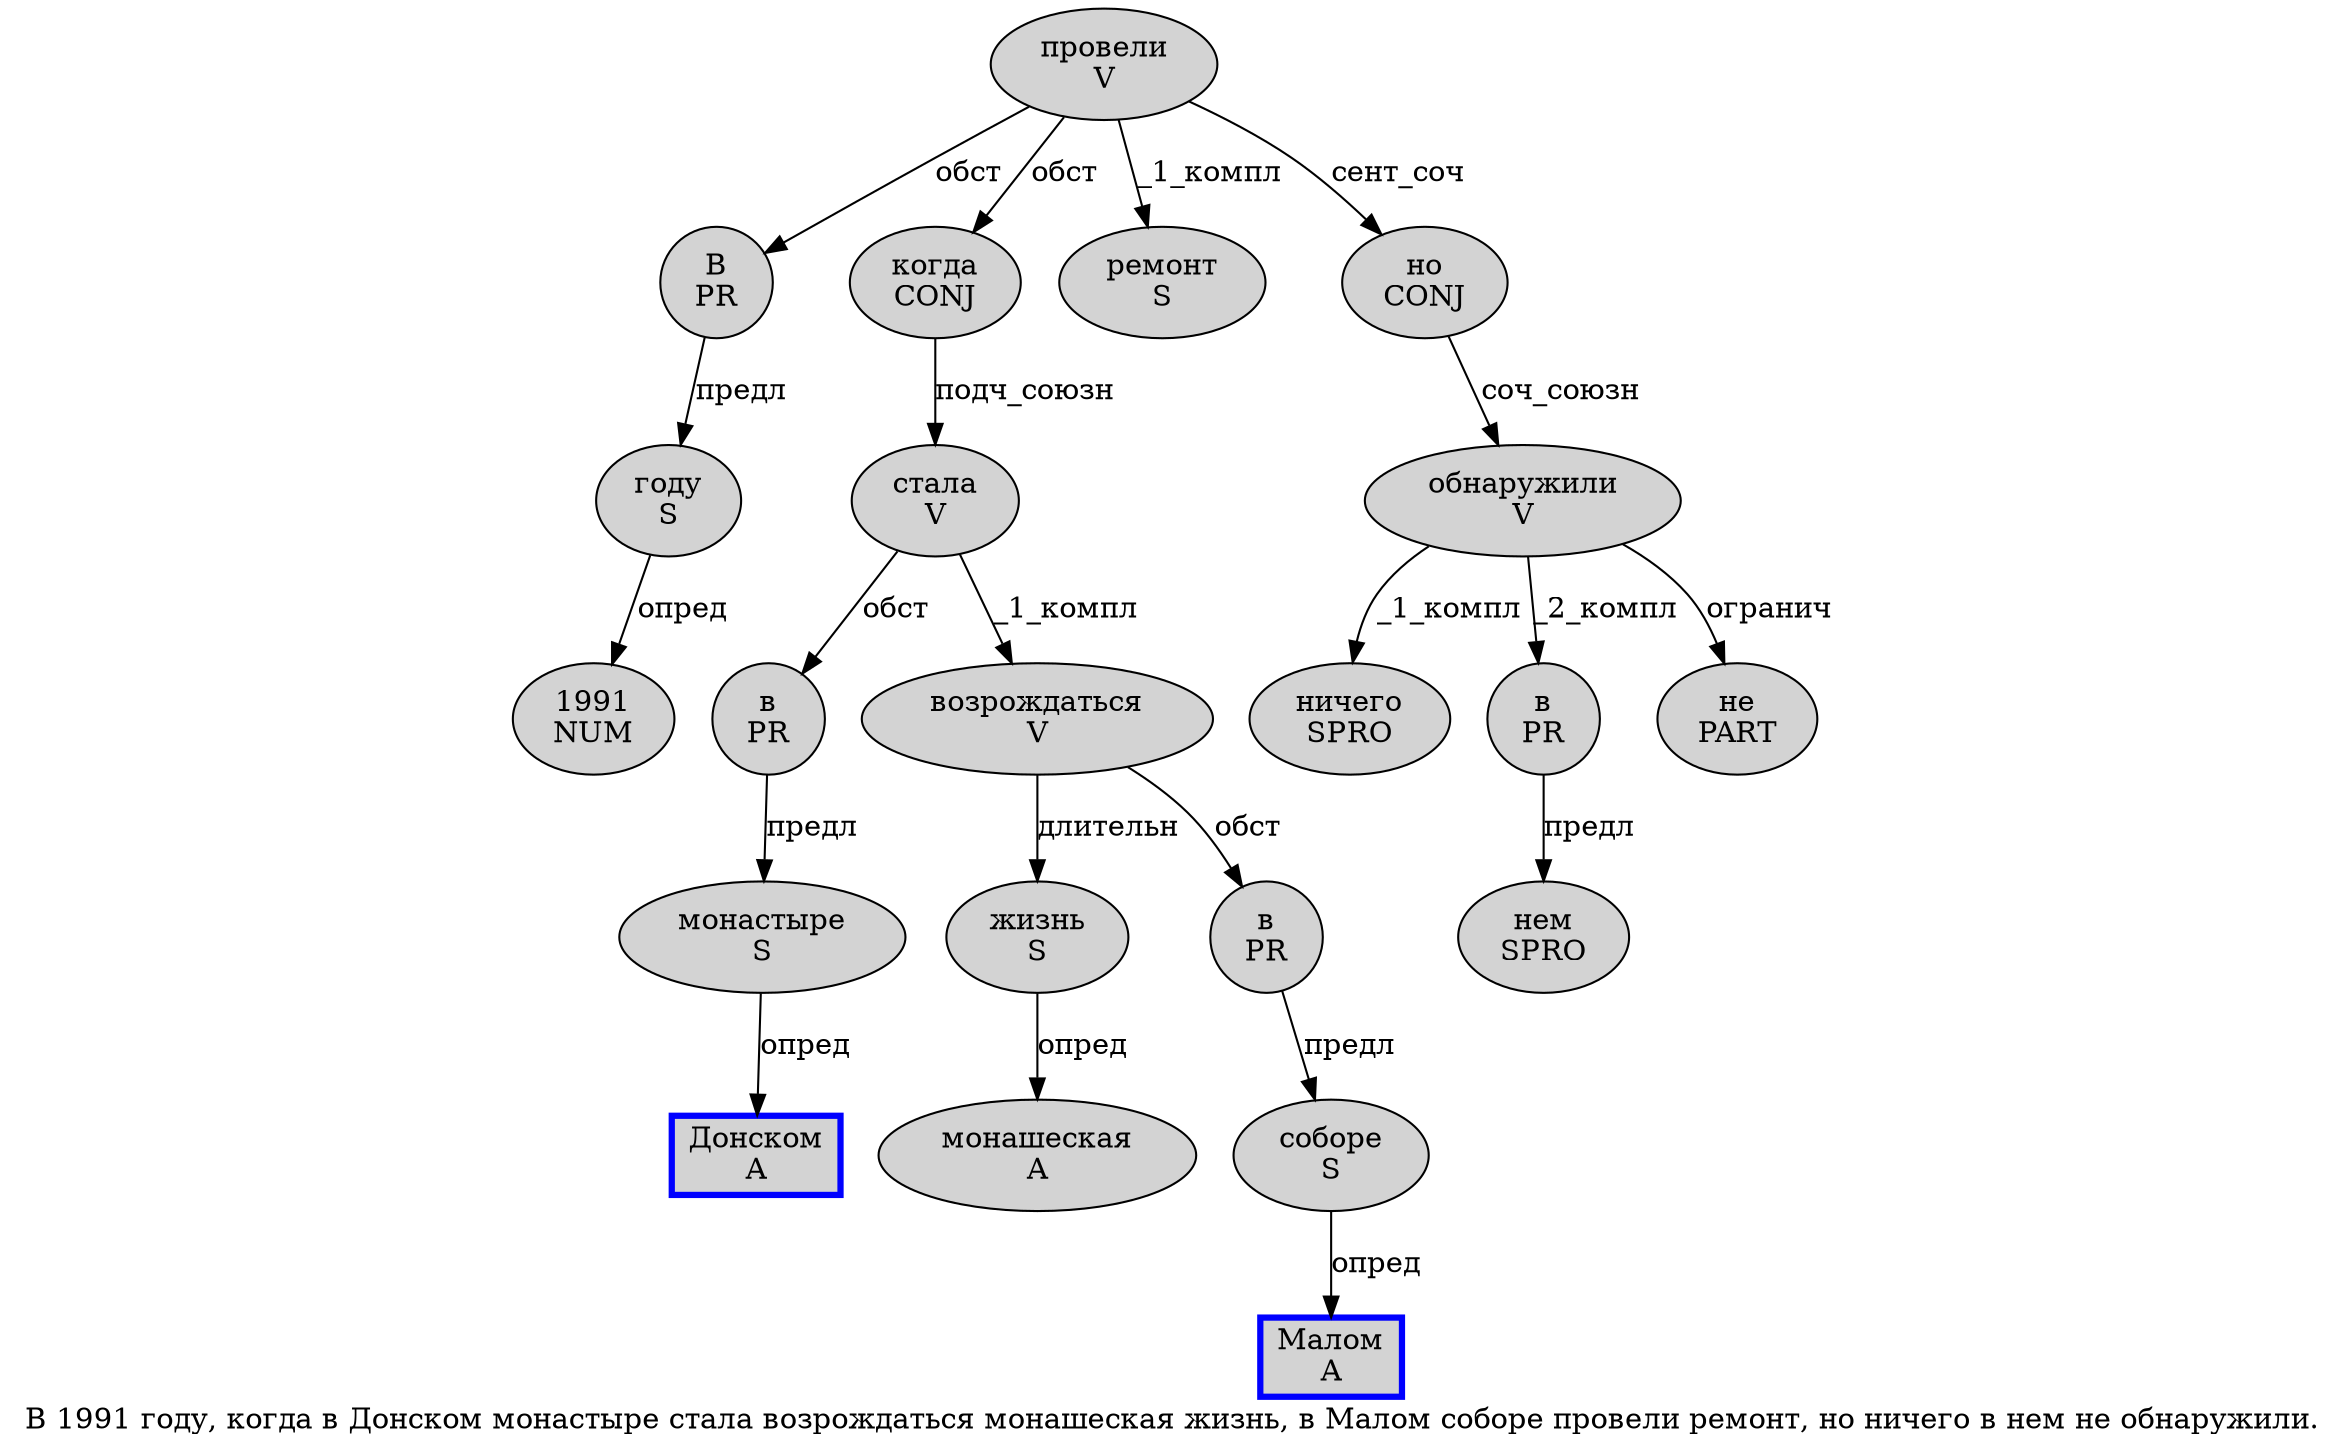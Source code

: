 digraph SENTENCE_1367 {
	graph [label="В 1991 году, когда в Донском монастыре стала возрождаться монашеская жизнь, в Малом соборе провели ремонт, но ничего в нем не обнаружили."]
	node [style=filled]
		0 [label="В
PR" color="" fillcolor=lightgray penwidth=1 shape=ellipse]
		1 [label="1991
NUM" color="" fillcolor=lightgray penwidth=1 shape=ellipse]
		2 [label="году
S" color="" fillcolor=lightgray penwidth=1 shape=ellipse]
		4 [label="когда
CONJ" color="" fillcolor=lightgray penwidth=1 shape=ellipse]
		5 [label="в
PR" color="" fillcolor=lightgray penwidth=1 shape=ellipse]
		6 [label="Донском
A" color=blue fillcolor=lightgray penwidth=3 shape=box]
		7 [label="монастыре
S" color="" fillcolor=lightgray penwidth=1 shape=ellipse]
		8 [label="стала
V" color="" fillcolor=lightgray penwidth=1 shape=ellipse]
		9 [label="возрождаться
V" color="" fillcolor=lightgray penwidth=1 shape=ellipse]
		10 [label="монашеская
A" color="" fillcolor=lightgray penwidth=1 shape=ellipse]
		11 [label="жизнь
S" color="" fillcolor=lightgray penwidth=1 shape=ellipse]
		13 [label="в
PR" color="" fillcolor=lightgray penwidth=1 shape=ellipse]
		14 [label="Малом
A" color=blue fillcolor=lightgray penwidth=3 shape=box]
		15 [label="соборе
S" color="" fillcolor=lightgray penwidth=1 shape=ellipse]
		16 [label="провели
V" color="" fillcolor=lightgray penwidth=1 shape=ellipse]
		17 [label="ремонт
S" color="" fillcolor=lightgray penwidth=1 shape=ellipse]
		19 [label="но
CONJ" color="" fillcolor=lightgray penwidth=1 shape=ellipse]
		20 [label="ничего
SPRO" color="" fillcolor=lightgray penwidth=1 shape=ellipse]
		21 [label="в
PR" color="" fillcolor=lightgray penwidth=1 shape=ellipse]
		22 [label="нем
SPRO" color="" fillcolor=lightgray penwidth=1 shape=ellipse]
		23 [label="не
PART" color="" fillcolor=lightgray penwidth=1 shape=ellipse]
		24 [label="обнаружили
V" color="" fillcolor=lightgray penwidth=1 shape=ellipse]
			16 -> 0 [label="обст"]
			16 -> 4 [label="обст"]
			16 -> 17 [label="_1_компл"]
			16 -> 19 [label="сент_соч"]
			24 -> 20 [label="_1_компл"]
			24 -> 21 [label="_2_компл"]
			24 -> 23 [label="огранич"]
			4 -> 8 [label="подч_союзн"]
			13 -> 15 [label="предл"]
			19 -> 24 [label="соч_союзн"]
			0 -> 2 [label="предл"]
			21 -> 22 [label="предл"]
			2 -> 1 [label="опред"]
			5 -> 7 [label="предл"]
			8 -> 5 [label="обст"]
			8 -> 9 [label="_1_компл"]
			11 -> 10 [label="опред"]
			15 -> 14 [label="опред"]
			7 -> 6 [label="опред"]
			9 -> 11 [label="длительн"]
			9 -> 13 [label="обст"]
}